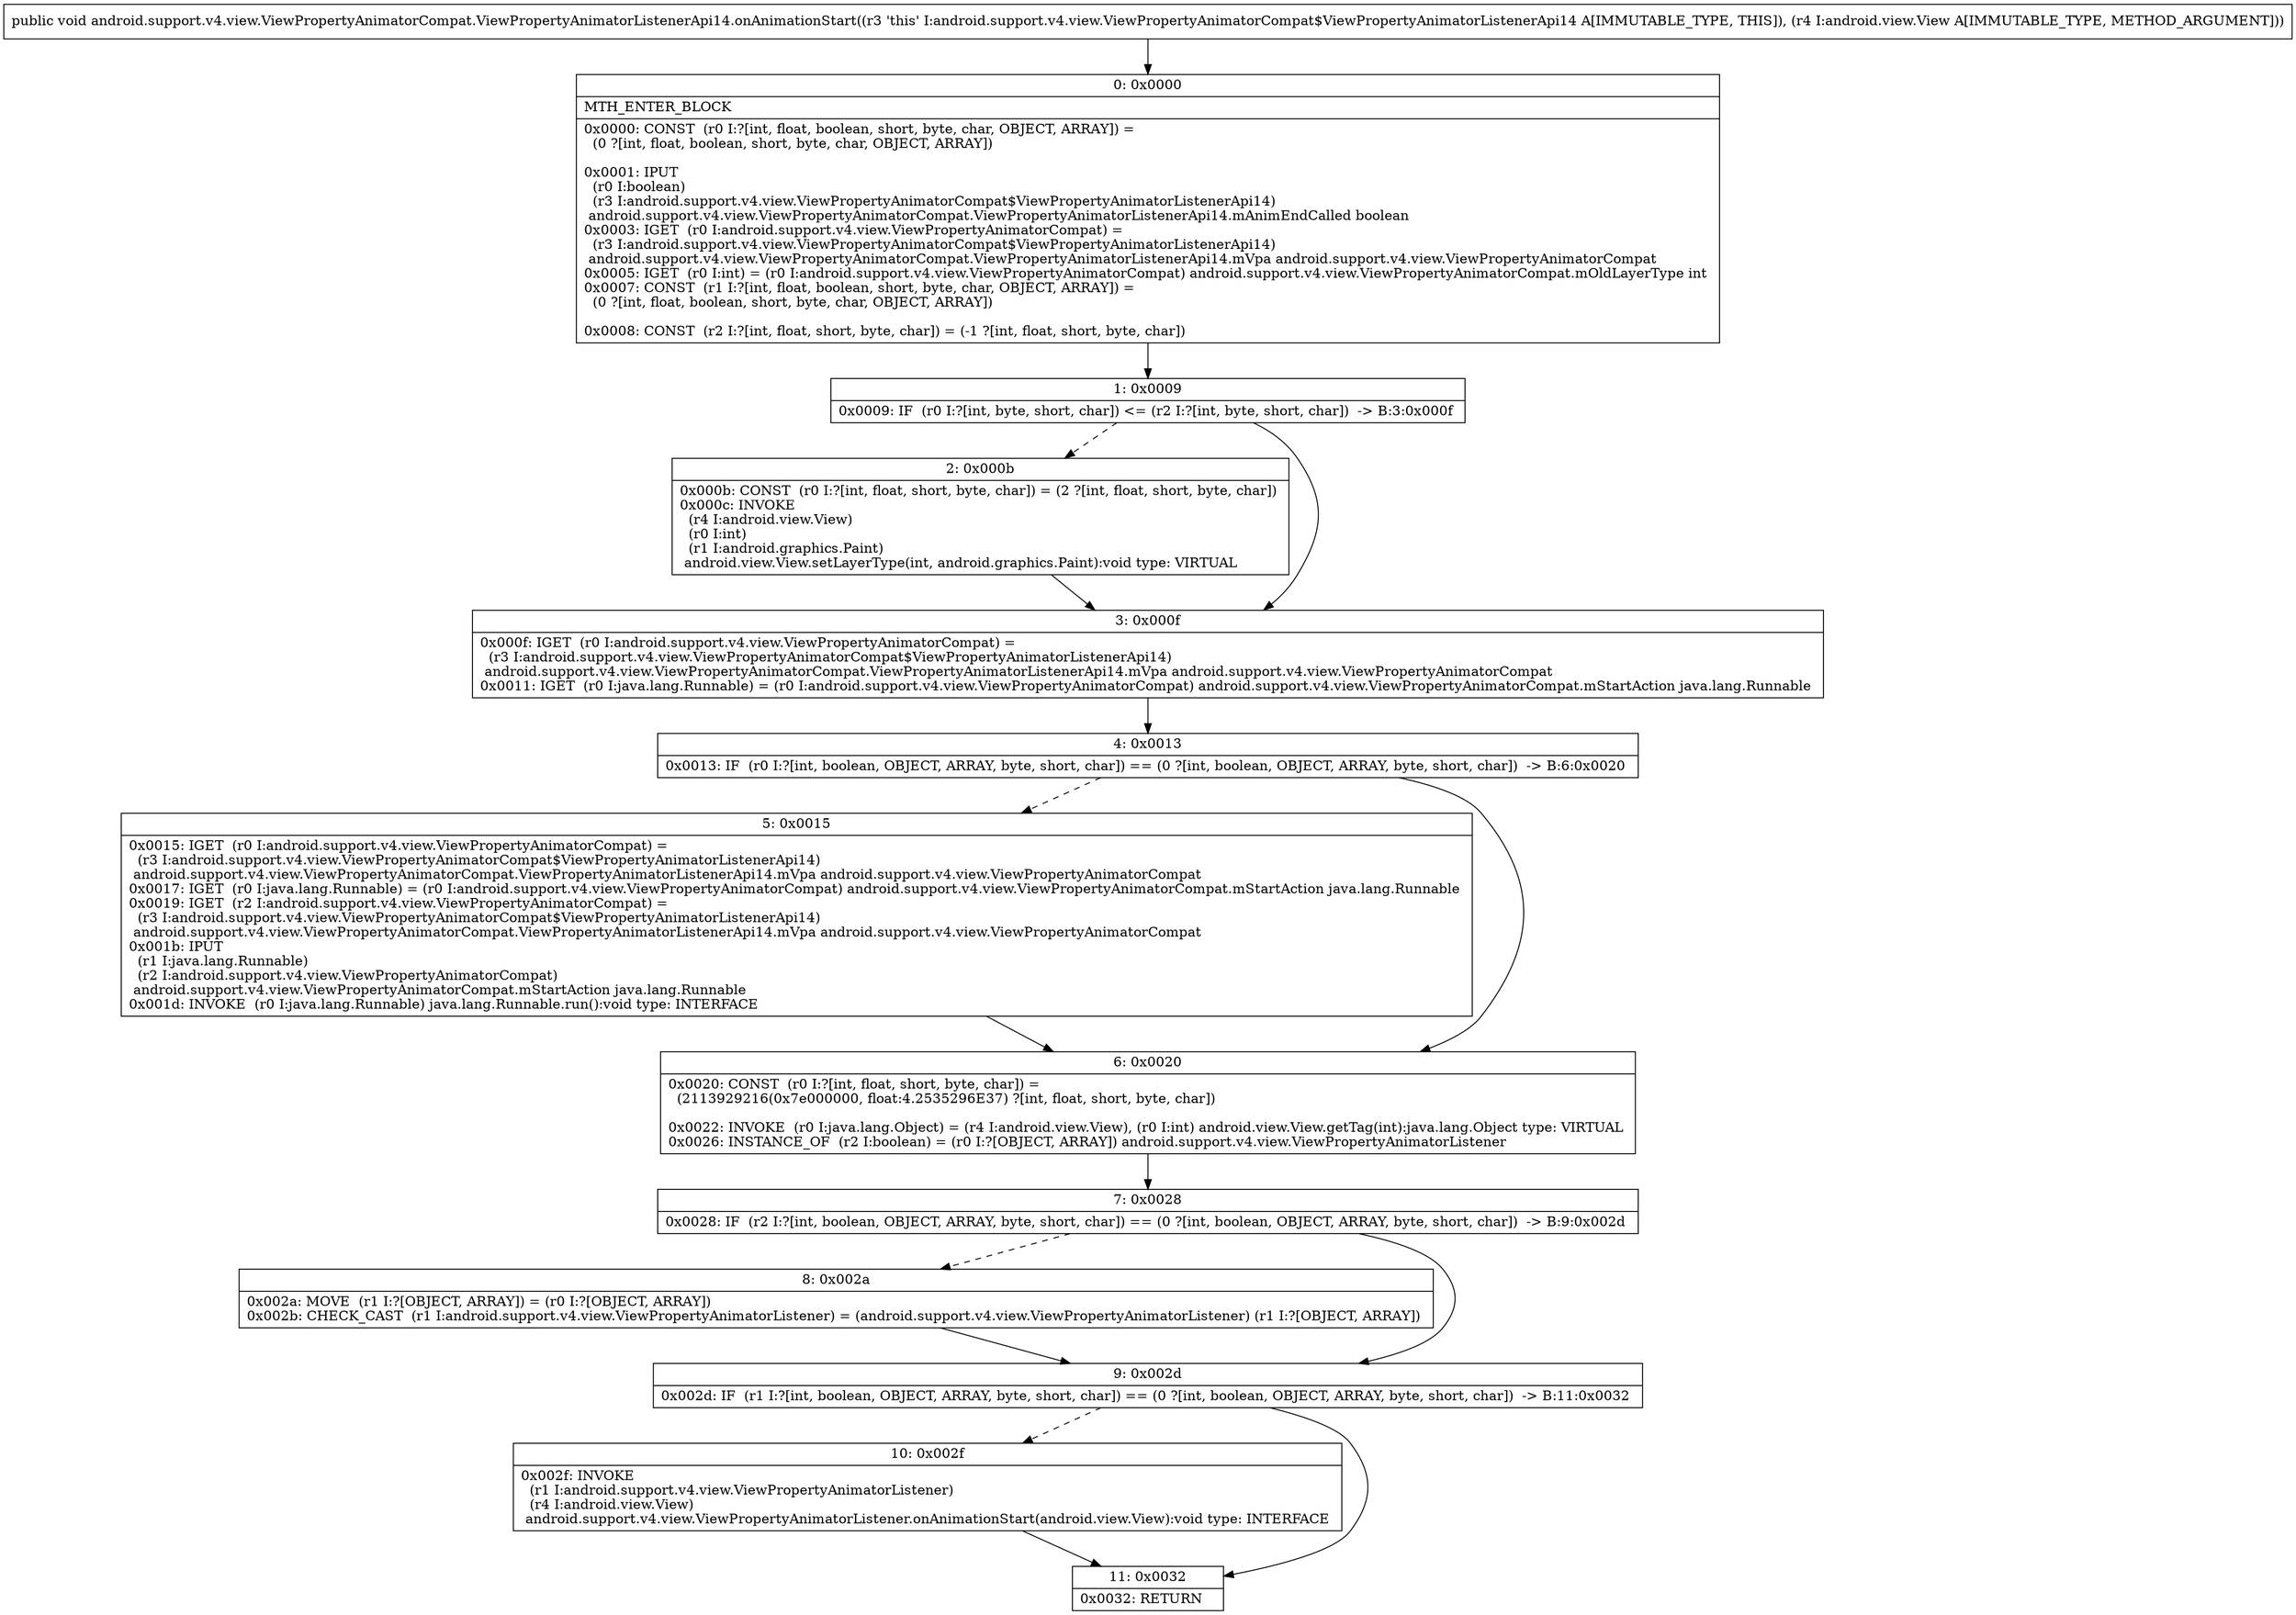 digraph "CFG forandroid.support.v4.view.ViewPropertyAnimatorCompat.ViewPropertyAnimatorListenerApi14.onAnimationStart(Landroid\/view\/View;)V" {
Node_0 [shape=record,label="{0\:\ 0x0000|MTH_ENTER_BLOCK\l|0x0000: CONST  (r0 I:?[int, float, boolean, short, byte, char, OBJECT, ARRAY]) = \l  (0 ?[int, float, boolean, short, byte, char, OBJECT, ARRAY])\l \l0x0001: IPUT  \l  (r0 I:boolean)\l  (r3 I:android.support.v4.view.ViewPropertyAnimatorCompat$ViewPropertyAnimatorListenerApi14)\l android.support.v4.view.ViewPropertyAnimatorCompat.ViewPropertyAnimatorListenerApi14.mAnimEndCalled boolean \l0x0003: IGET  (r0 I:android.support.v4.view.ViewPropertyAnimatorCompat) = \l  (r3 I:android.support.v4.view.ViewPropertyAnimatorCompat$ViewPropertyAnimatorListenerApi14)\l android.support.v4.view.ViewPropertyAnimatorCompat.ViewPropertyAnimatorListenerApi14.mVpa android.support.v4.view.ViewPropertyAnimatorCompat \l0x0005: IGET  (r0 I:int) = (r0 I:android.support.v4.view.ViewPropertyAnimatorCompat) android.support.v4.view.ViewPropertyAnimatorCompat.mOldLayerType int \l0x0007: CONST  (r1 I:?[int, float, boolean, short, byte, char, OBJECT, ARRAY]) = \l  (0 ?[int, float, boolean, short, byte, char, OBJECT, ARRAY])\l \l0x0008: CONST  (r2 I:?[int, float, short, byte, char]) = (\-1 ?[int, float, short, byte, char]) \l}"];
Node_1 [shape=record,label="{1\:\ 0x0009|0x0009: IF  (r0 I:?[int, byte, short, char]) \<= (r2 I:?[int, byte, short, char])  \-\> B:3:0x000f \l}"];
Node_2 [shape=record,label="{2\:\ 0x000b|0x000b: CONST  (r0 I:?[int, float, short, byte, char]) = (2 ?[int, float, short, byte, char]) \l0x000c: INVOKE  \l  (r4 I:android.view.View)\l  (r0 I:int)\l  (r1 I:android.graphics.Paint)\l android.view.View.setLayerType(int, android.graphics.Paint):void type: VIRTUAL \l}"];
Node_3 [shape=record,label="{3\:\ 0x000f|0x000f: IGET  (r0 I:android.support.v4.view.ViewPropertyAnimatorCompat) = \l  (r3 I:android.support.v4.view.ViewPropertyAnimatorCompat$ViewPropertyAnimatorListenerApi14)\l android.support.v4.view.ViewPropertyAnimatorCompat.ViewPropertyAnimatorListenerApi14.mVpa android.support.v4.view.ViewPropertyAnimatorCompat \l0x0011: IGET  (r0 I:java.lang.Runnable) = (r0 I:android.support.v4.view.ViewPropertyAnimatorCompat) android.support.v4.view.ViewPropertyAnimatorCompat.mStartAction java.lang.Runnable \l}"];
Node_4 [shape=record,label="{4\:\ 0x0013|0x0013: IF  (r0 I:?[int, boolean, OBJECT, ARRAY, byte, short, char]) == (0 ?[int, boolean, OBJECT, ARRAY, byte, short, char])  \-\> B:6:0x0020 \l}"];
Node_5 [shape=record,label="{5\:\ 0x0015|0x0015: IGET  (r0 I:android.support.v4.view.ViewPropertyAnimatorCompat) = \l  (r3 I:android.support.v4.view.ViewPropertyAnimatorCompat$ViewPropertyAnimatorListenerApi14)\l android.support.v4.view.ViewPropertyAnimatorCompat.ViewPropertyAnimatorListenerApi14.mVpa android.support.v4.view.ViewPropertyAnimatorCompat \l0x0017: IGET  (r0 I:java.lang.Runnable) = (r0 I:android.support.v4.view.ViewPropertyAnimatorCompat) android.support.v4.view.ViewPropertyAnimatorCompat.mStartAction java.lang.Runnable \l0x0019: IGET  (r2 I:android.support.v4.view.ViewPropertyAnimatorCompat) = \l  (r3 I:android.support.v4.view.ViewPropertyAnimatorCompat$ViewPropertyAnimatorListenerApi14)\l android.support.v4.view.ViewPropertyAnimatorCompat.ViewPropertyAnimatorListenerApi14.mVpa android.support.v4.view.ViewPropertyAnimatorCompat \l0x001b: IPUT  \l  (r1 I:java.lang.Runnable)\l  (r2 I:android.support.v4.view.ViewPropertyAnimatorCompat)\l android.support.v4.view.ViewPropertyAnimatorCompat.mStartAction java.lang.Runnable \l0x001d: INVOKE  (r0 I:java.lang.Runnable) java.lang.Runnable.run():void type: INTERFACE \l}"];
Node_6 [shape=record,label="{6\:\ 0x0020|0x0020: CONST  (r0 I:?[int, float, short, byte, char]) = \l  (2113929216(0x7e000000, float:4.2535296E37) ?[int, float, short, byte, char])\l \l0x0022: INVOKE  (r0 I:java.lang.Object) = (r4 I:android.view.View), (r0 I:int) android.view.View.getTag(int):java.lang.Object type: VIRTUAL \l0x0026: INSTANCE_OF  (r2 I:boolean) = (r0 I:?[OBJECT, ARRAY]) android.support.v4.view.ViewPropertyAnimatorListener \l}"];
Node_7 [shape=record,label="{7\:\ 0x0028|0x0028: IF  (r2 I:?[int, boolean, OBJECT, ARRAY, byte, short, char]) == (0 ?[int, boolean, OBJECT, ARRAY, byte, short, char])  \-\> B:9:0x002d \l}"];
Node_8 [shape=record,label="{8\:\ 0x002a|0x002a: MOVE  (r1 I:?[OBJECT, ARRAY]) = (r0 I:?[OBJECT, ARRAY]) \l0x002b: CHECK_CAST  (r1 I:android.support.v4.view.ViewPropertyAnimatorListener) = (android.support.v4.view.ViewPropertyAnimatorListener) (r1 I:?[OBJECT, ARRAY]) \l}"];
Node_9 [shape=record,label="{9\:\ 0x002d|0x002d: IF  (r1 I:?[int, boolean, OBJECT, ARRAY, byte, short, char]) == (0 ?[int, boolean, OBJECT, ARRAY, byte, short, char])  \-\> B:11:0x0032 \l}"];
Node_10 [shape=record,label="{10\:\ 0x002f|0x002f: INVOKE  \l  (r1 I:android.support.v4.view.ViewPropertyAnimatorListener)\l  (r4 I:android.view.View)\l android.support.v4.view.ViewPropertyAnimatorListener.onAnimationStart(android.view.View):void type: INTERFACE \l}"];
Node_11 [shape=record,label="{11\:\ 0x0032|0x0032: RETURN   \l}"];
MethodNode[shape=record,label="{public void android.support.v4.view.ViewPropertyAnimatorCompat.ViewPropertyAnimatorListenerApi14.onAnimationStart((r3 'this' I:android.support.v4.view.ViewPropertyAnimatorCompat$ViewPropertyAnimatorListenerApi14 A[IMMUTABLE_TYPE, THIS]), (r4 I:android.view.View A[IMMUTABLE_TYPE, METHOD_ARGUMENT])) }"];
MethodNode -> Node_0;
Node_0 -> Node_1;
Node_1 -> Node_2[style=dashed];
Node_1 -> Node_3;
Node_2 -> Node_3;
Node_3 -> Node_4;
Node_4 -> Node_5[style=dashed];
Node_4 -> Node_6;
Node_5 -> Node_6;
Node_6 -> Node_7;
Node_7 -> Node_8[style=dashed];
Node_7 -> Node_9;
Node_8 -> Node_9;
Node_9 -> Node_10[style=dashed];
Node_9 -> Node_11;
Node_10 -> Node_11;
}

